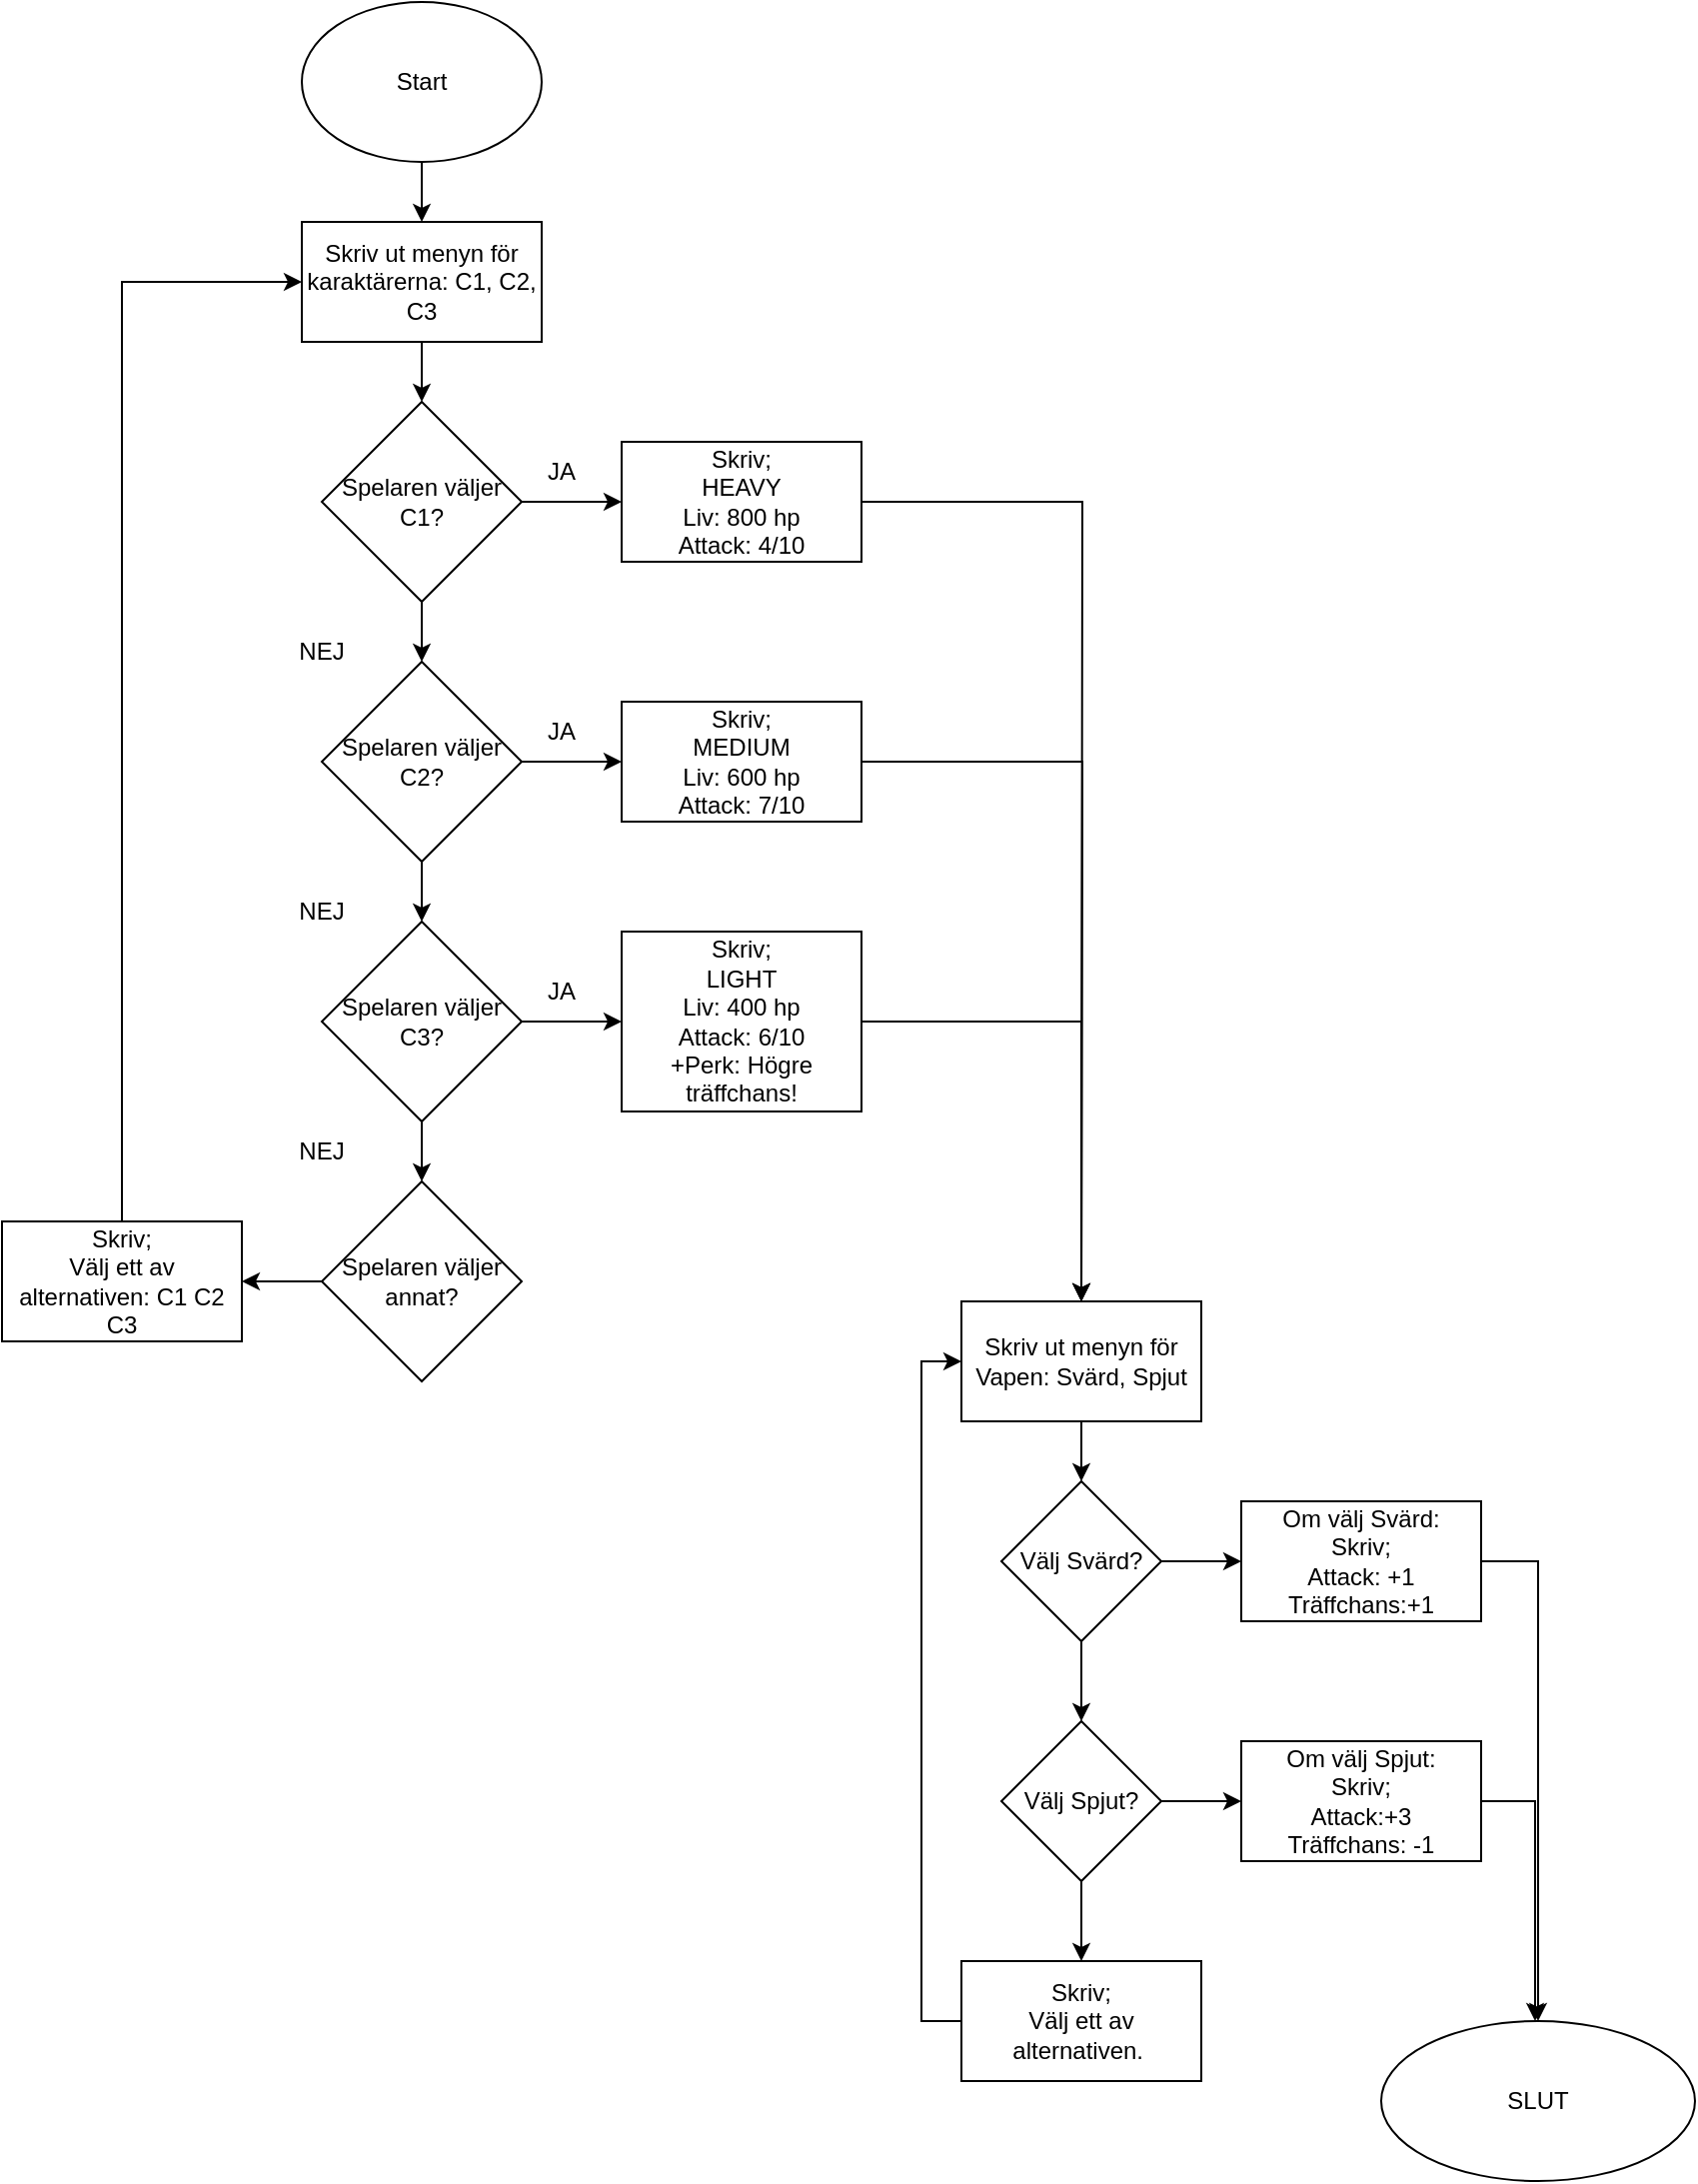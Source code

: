 <mxfile version="22.1.18" type="github">
  <diagram name="Sida-1" id="oGAXZox3ZT5cnkREF7Ml">
    <mxGraphModel dx="1017" dy="1111" grid="1" gridSize="10" guides="1" tooltips="1" connect="1" arrows="1" fold="1" page="1" pageScale="1" pageWidth="827" pageHeight="1169" math="0" shadow="0">
      <root>
        <mxCell id="0" />
        <mxCell id="1" parent="0" />
        <mxCell id="EaWj0TjMco-uiDy2oSEa-3" value="" style="edgeStyle=orthogonalEdgeStyle;rounded=0;orthogonalLoop=1;jettySize=auto;html=1;" parent="1" source="EaWj0TjMco-uiDy2oSEa-1" target="EaWj0TjMco-uiDy2oSEa-2" edge="1">
          <mxGeometry relative="1" as="geometry" />
        </mxCell>
        <mxCell id="EaWj0TjMco-uiDy2oSEa-1" value="Start" style="ellipse;whiteSpace=wrap;html=1;" parent="1" vertex="1">
          <mxGeometry x="170" y="10" width="120" height="80" as="geometry" />
        </mxCell>
        <mxCell id="EaWj0TjMco-uiDy2oSEa-5" value="" style="edgeStyle=orthogonalEdgeStyle;rounded=0;orthogonalLoop=1;jettySize=auto;html=1;" parent="1" source="EaWj0TjMco-uiDy2oSEa-2" edge="1">
          <mxGeometry relative="1" as="geometry">
            <mxPoint x="230" y="210" as="targetPoint" />
          </mxGeometry>
        </mxCell>
        <mxCell id="EaWj0TjMco-uiDy2oSEa-2" value="Skriv ut menyn för karaktärerna: C1, C2, C3" style="whiteSpace=wrap;html=1;" parent="1" vertex="1">
          <mxGeometry x="170" y="120" width="120" height="60" as="geometry" />
        </mxCell>
        <mxCell id="vY4sZDXwQnEpQ0N_S2Kt-27" style="edgeStyle=orthogonalEdgeStyle;rounded=0;orthogonalLoop=1;jettySize=auto;html=1;" edge="1" parent="1" source="EaWj0TjMco-uiDy2oSEa-6">
          <mxGeometry relative="1" as="geometry">
            <mxPoint x="560" y="660" as="targetPoint" />
          </mxGeometry>
        </mxCell>
        <mxCell id="EaWj0TjMco-uiDy2oSEa-6" value="Skriv; &lt;br&gt;HEAVY&lt;br&gt;Liv: 800 hp&lt;br&gt;Attack: 4/10" style="whiteSpace=wrap;html=1;" parent="1" vertex="1">
          <mxGeometry x="330" y="230" width="120" height="60" as="geometry" />
        </mxCell>
        <mxCell id="vY4sZDXwQnEpQ0N_S2Kt-28" style="edgeStyle=orthogonalEdgeStyle;rounded=0;orthogonalLoop=1;jettySize=auto;html=1;exitX=1;exitY=0.5;exitDx=0;exitDy=0;" edge="1" parent="1" source="EaWj0TjMco-uiDy2oSEa-9">
          <mxGeometry relative="1" as="geometry">
            <mxPoint x="560" y="660" as="targetPoint" />
          </mxGeometry>
        </mxCell>
        <mxCell id="EaWj0TjMco-uiDy2oSEa-9" value="Skriv;&lt;br&gt;MEDIUM&lt;br&gt;Liv: 600 hp&lt;br&gt;Attack: 7/10" style="whiteSpace=wrap;html=1;" parent="1" vertex="1">
          <mxGeometry x="330" y="360" width="120" height="60" as="geometry" />
        </mxCell>
        <mxCell id="vY4sZDXwQnEpQ0N_S2Kt-29" style="edgeStyle=orthogonalEdgeStyle;rounded=0;orthogonalLoop=1;jettySize=auto;html=1;exitX=1;exitY=0.5;exitDx=0;exitDy=0;entryX=0.5;entryY=0;entryDx=0;entryDy=0;" edge="1" parent="1" source="EaWj0TjMco-uiDy2oSEa-11" target="EaWj0TjMco-uiDy2oSEa-13">
          <mxGeometry relative="1" as="geometry">
            <mxPoint x="560" y="660" as="targetPoint" />
          </mxGeometry>
        </mxCell>
        <mxCell id="EaWj0TjMco-uiDy2oSEa-11" value="Skriv;&lt;br&gt;LIGHT&lt;br&gt;Liv: 400 hp&lt;br&gt;Attack: 6/10&lt;br&gt;+Perk: Högre träffchans!" style="whiteSpace=wrap;html=1;" parent="1" vertex="1">
          <mxGeometry x="330" y="475" width="120" height="90" as="geometry" />
        </mxCell>
        <mxCell id="vY4sZDXwQnEpQ0N_S2Kt-31" style="edgeStyle=orthogonalEdgeStyle;rounded=0;orthogonalLoop=1;jettySize=auto;html=1;exitX=0.5;exitY=1;exitDx=0;exitDy=0;entryX=0.5;entryY=0;entryDx=0;entryDy=0;" edge="1" parent="1" source="EaWj0TjMco-uiDy2oSEa-13" target="vY4sZDXwQnEpQ0N_S2Kt-30">
          <mxGeometry relative="1" as="geometry" />
        </mxCell>
        <mxCell id="EaWj0TjMco-uiDy2oSEa-13" value="Skriv ut menyn för Vapen: Svärd, Spjut" style="whiteSpace=wrap;html=1;" parent="1" vertex="1">
          <mxGeometry x="500" y="660" width="120" height="60" as="geometry" />
        </mxCell>
        <mxCell id="vY4sZDXwQnEpQ0N_S2Kt-41" style="edgeStyle=orthogonalEdgeStyle;rounded=0;orthogonalLoop=1;jettySize=auto;html=1;exitX=1;exitY=0.5;exitDx=0;exitDy=0;entryX=0.5;entryY=0;entryDx=0;entryDy=0;" edge="1" parent="1" source="EaWj0TjMco-uiDy2oSEa-15" target="vY4sZDXwQnEpQ0N_S2Kt-42">
          <mxGeometry relative="1" as="geometry">
            <mxPoint x="800" y="800" as="targetPoint" />
          </mxGeometry>
        </mxCell>
        <mxCell id="EaWj0TjMco-uiDy2oSEa-15" value="Om välj Svärd:&lt;br&gt;Skriv;&lt;br&gt;Attack: +1&lt;br&gt;Träffchans:+1" style="whiteSpace=wrap;html=1;" parent="1" vertex="1">
          <mxGeometry x="640" y="760" width="120" height="60" as="geometry" />
        </mxCell>
        <mxCell id="vY4sZDXwQnEpQ0N_S2Kt-43" value="" style="edgeStyle=orthogonalEdgeStyle;rounded=0;orthogonalLoop=1;jettySize=auto;html=1;" edge="1" parent="1" source="EaWj0TjMco-uiDy2oSEa-18" target="vY4sZDXwQnEpQ0N_S2Kt-42">
          <mxGeometry relative="1" as="geometry">
            <Array as="points">
              <mxPoint x="787" y="910" />
            </Array>
          </mxGeometry>
        </mxCell>
        <mxCell id="EaWj0TjMco-uiDy2oSEa-18" value="Om välj Spjut:&lt;br&gt;Skriv;&lt;br&gt;Attack:+3&lt;br&gt;Träffchans: -1" style="rounded=0;whiteSpace=wrap;html=1;" parent="1" vertex="1">
          <mxGeometry x="640" y="880" width="120" height="60" as="geometry" />
        </mxCell>
        <mxCell id="vY4sZDXwQnEpQ0N_S2Kt-8" value="" style="edgeStyle=orthogonalEdgeStyle;rounded=0;orthogonalLoop=1;jettySize=auto;html=1;" edge="1" parent="1" source="vY4sZDXwQnEpQ0N_S2Kt-6">
          <mxGeometry relative="1" as="geometry">
            <mxPoint x="330" y="260" as="targetPoint" />
          </mxGeometry>
        </mxCell>
        <mxCell id="vY4sZDXwQnEpQ0N_S2Kt-12" value="" style="edgeStyle=orthogonalEdgeStyle;rounded=0;orthogonalLoop=1;jettySize=auto;html=1;" edge="1" parent="1" source="vY4sZDXwQnEpQ0N_S2Kt-6" target="vY4sZDXwQnEpQ0N_S2Kt-11">
          <mxGeometry relative="1" as="geometry" />
        </mxCell>
        <mxCell id="vY4sZDXwQnEpQ0N_S2Kt-6" value="Spelaren väljer C1?" style="rhombus;whiteSpace=wrap;html=1;" vertex="1" parent="1">
          <mxGeometry x="180" y="210" width="100" height="100" as="geometry" />
        </mxCell>
        <mxCell id="vY4sZDXwQnEpQ0N_S2Kt-9" value="JA" style="text;html=1;strokeColor=none;fillColor=none;align=center;verticalAlign=middle;whiteSpace=wrap;rounded=0;" vertex="1" parent="1">
          <mxGeometry x="270" y="230" width="60" height="30" as="geometry" />
        </mxCell>
        <mxCell id="vY4sZDXwQnEpQ0N_S2Kt-10" value="NEJ" style="text;html=1;strokeColor=none;fillColor=none;align=center;verticalAlign=middle;whiteSpace=wrap;rounded=0;" vertex="1" parent="1">
          <mxGeometry x="150" y="320" width="60" height="30" as="geometry" />
        </mxCell>
        <mxCell id="vY4sZDXwQnEpQ0N_S2Kt-13" style="edgeStyle=orthogonalEdgeStyle;rounded=0;orthogonalLoop=1;jettySize=auto;html=1;exitX=1;exitY=0.5;exitDx=0;exitDy=0;entryX=0;entryY=0.5;entryDx=0;entryDy=0;" edge="1" parent="1" source="vY4sZDXwQnEpQ0N_S2Kt-11" target="EaWj0TjMco-uiDy2oSEa-9">
          <mxGeometry relative="1" as="geometry" />
        </mxCell>
        <mxCell id="vY4sZDXwQnEpQ0N_S2Kt-15" value="" style="edgeStyle=orthogonalEdgeStyle;rounded=0;orthogonalLoop=1;jettySize=auto;html=1;" edge="1" parent="1" source="vY4sZDXwQnEpQ0N_S2Kt-11" target="vY4sZDXwQnEpQ0N_S2Kt-14">
          <mxGeometry relative="1" as="geometry" />
        </mxCell>
        <mxCell id="vY4sZDXwQnEpQ0N_S2Kt-11" value="Spelaren väljer C2?" style="rhombus;whiteSpace=wrap;html=1;" vertex="1" parent="1">
          <mxGeometry x="180" y="340" width="100" height="100" as="geometry" />
        </mxCell>
        <mxCell id="vY4sZDXwQnEpQ0N_S2Kt-17" style="edgeStyle=orthogonalEdgeStyle;rounded=0;orthogonalLoop=1;jettySize=auto;html=1;exitX=1;exitY=0.5;exitDx=0;exitDy=0;entryX=0;entryY=0.5;entryDx=0;entryDy=0;" edge="1" parent="1" source="vY4sZDXwQnEpQ0N_S2Kt-14" target="EaWj0TjMco-uiDy2oSEa-11">
          <mxGeometry relative="1" as="geometry" />
        </mxCell>
        <mxCell id="vY4sZDXwQnEpQ0N_S2Kt-22" value="" style="edgeStyle=orthogonalEdgeStyle;rounded=0;orthogonalLoop=1;jettySize=auto;html=1;" edge="1" parent="1" source="vY4sZDXwQnEpQ0N_S2Kt-14" target="vY4sZDXwQnEpQ0N_S2Kt-21">
          <mxGeometry relative="1" as="geometry" />
        </mxCell>
        <mxCell id="vY4sZDXwQnEpQ0N_S2Kt-14" value="Spelaren väljer C3?" style="rhombus;whiteSpace=wrap;html=1;" vertex="1" parent="1">
          <mxGeometry x="180" y="470" width="100" height="100" as="geometry" />
        </mxCell>
        <mxCell id="vY4sZDXwQnEpQ0N_S2Kt-18" value="JA" style="text;html=1;strokeColor=none;fillColor=none;align=center;verticalAlign=middle;whiteSpace=wrap;rounded=0;" vertex="1" parent="1">
          <mxGeometry x="270" y="360" width="60" height="30" as="geometry" />
        </mxCell>
        <mxCell id="vY4sZDXwQnEpQ0N_S2Kt-19" value="JA" style="text;html=1;strokeColor=none;fillColor=none;align=center;verticalAlign=middle;whiteSpace=wrap;rounded=0;" vertex="1" parent="1">
          <mxGeometry x="270" y="490" width="60" height="30" as="geometry" />
        </mxCell>
        <mxCell id="vY4sZDXwQnEpQ0N_S2Kt-20" value="NEJ" style="text;html=1;strokeColor=none;fillColor=none;align=center;verticalAlign=middle;whiteSpace=wrap;rounded=0;" vertex="1" parent="1">
          <mxGeometry x="150" y="450" width="60" height="30" as="geometry" />
        </mxCell>
        <mxCell id="vY4sZDXwQnEpQ0N_S2Kt-25" value="" style="edgeStyle=orthogonalEdgeStyle;rounded=0;orthogonalLoop=1;jettySize=auto;html=1;" edge="1" parent="1" source="vY4sZDXwQnEpQ0N_S2Kt-21" target="vY4sZDXwQnEpQ0N_S2Kt-24">
          <mxGeometry relative="1" as="geometry" />
        </mxCell>
        <mxCell id="vY4sZDXwQnEpQ0N_S2Kt-21" value="Spelaren väljer annat?" style="rhombus;whiteSpace=wrap;html=1;" vertex="1" parent="1">
          <mxGeometry x="180" y="600" width="100" height="100" as="geometry" />
        </mxCell>
        <mxCell id="vY4sZDXwQnEpQ0N_S2Kt-23" value="NEJ" style="text;html=1;strokeColor=none;fillColor=none;align=center;verticalAlign=middle;whiteSpace=wrap;rounded=0;" vertex="1" parent="1">
          <mxGeometry x="150" y="570" width="60" height="30" as="geometry" />
        </mxCell>
        <mxCell id="vY4sZDXwQnEpQ0N_S2Kt-26" style="edgeStyle=orthogonalEdgeStyle;rounded=0;orthogonalLoop=1;jettySize=auto;html=1;exitX=0.5;exitY=0;exitDx=0;exitDy=0;entryX=0;entryY=0.5;entryDx=0;entryDy=0;" edge="1" parent="1" source="vY4sZDXwQnEpQ0N_S2Kt-24" target="EaWj0TjMco-uiDy2oSEa-2">
          <mxGeometry relative="1" as="geometry">
            <mxPoint x="110" y="200" as="targetPoint" />
          </mxGeometry>
        </mxCell>
        <mxCell id="vY4sZDXwQnEpQ0N_S2Kt-24" value="Skriv;&lt;br&gt;Välj ett av alternativen: C1 C2 C3" style="whiteSpace=wrap;html=1;" vertex="1" parent="1">
          <mxGeometry x="20" y="620" width="120" height="60" as="geometry" />
        </mxCell>
        <mxCell id="vY4sZDXwQnEpQ0N_S2Kt-33" value="" style="edgeStyle=orthogonalEdgeStyle;rounded=0;orthogonalLoop=1;jettySize=auto;html=1;" edge="1" parent="1" source="vY4sZDXwQnEpQ0N_S2Kt-30" target="vY4sZDXwQnEpQ0N_S2Kt-32">
          <mxGeometry relative="1" as="geometry" />
        </mxCell>
        <mxCell id="vY4sZDXwQnEpQ0N_S2Kt-34" style="edgeStyle=orthogonalEdgeStyle;rounded=0;orthogonalLoop=1;jettySize=auto;html=1;exitX=1;exitY=0.5;exitDx=0;exitDy=0;entryX=0;entryY=0.5;entryDx=0;entryDy=0;" edge="1" parent="1" source="vY4sZDXwQnEpQ0N_S2Kt-30" target="EaWj0TjMco-uiDy2oSEa-15">
          <mxGeometry relative="1" as="geometry" />
        </mxCell>
        <mxCell id="vY4sZDXwQnEpQ0N_S2Kt-30" value="Välj Svärd?" style="rhombus;whiteSpace=wrap;html=1;" vertex="1" parent="1">
          <mxGeometry x="520" y="750" width="80" height="80" as="geometry" />
        </mxCell>
        <mxCell id="vY4sZDXwQnEpQ0N_S2Kt-35" style="edgeStyle=orthogonalEdgeStyle;rounded=0;orthogonalLoop=1;jettySize=auto;html=1;exitX=1;exitY=0.5;exitDx=0;exitDy=0;" edge="1" parent="1" source="vY4sZDXwQnEpQ0N_S2Kt-32" target="EaWj0TjMco-uiDy2oSEa-18">
          <mxGeometry relative="1" as="geometry" />
        </mxCell>
        <mxCell id="vY4sZDXwQnEpQ0N_S2Kt-37" value="" style="edgeStyle=orthogonalEdgeStyle;rounded=0;orthogonalLoop=1;jettySize=auto;html=1;" edge="1" parent="1" source="vY4sZDXwQnEpQ0N_S2Kt-32">
          <mxGeometry relative="1" as="geometry">
            <mxPoint x="560" y="990" as="targetPoint" />
          </mxGeometry>
        </mxCell>
        <mxCell id="vY4sZDXwQnEpQ0N_S2Kt-32" value="Välj Spjut?" style="rhombus;whiteSpace=wrap;html=1;" vertex="1" parent="1">
          <mxGeometry x="520" y="870" width="80" height="80" as="geometry" />
        </mxCell>
        <mxCell id="vY4sZDXwQnEpQ0N_S2Kt-40" style="edgeStyle=orthogonalEdgeStyle;rounded=0;orthogonalLoop=1;jettySize=auto;html=1;exitX=0;exitY=0.5;exitDx=0;exitDy=0;entryX=0;entryY=0.5;entryDx=0;entryDy=0;" edge="1" parent="1" source="vY4sZDXwQnEpQ0N_S2Kt-38" target="EaWj0TjMco-uiDy2oSEa-13">
          <mxGeometry relative="1" as="geometry">
            <Array as="points">
              <mxPoint x="480" y="1020" />
              <mxPoint x="480" y="690" />
            </Array>
          </mxGeometry>
        </mxCell>
        <mxCell id="vY4sZDXwQnEpQ0N_S2Kt-38" value="Skriv;&lt;br&gt;Välj ett av alternativen.&amp;nbsp;" style="whiteSpace=wrap;html=1;" vertex="1" parent="1">
          <mxGeometry x="500" y="990" width="120" height="60" as="geometry" />
        </mxCell>
        <mxCell id="vY4sZDXwQnEpQ0N_S2Kt-42" value="SLUT" style="ellipse;whiteSpace=wrap;html=1;rounded=0;" vertex="1" parent="1">
          <mxGeometry x="710" y="1020" width="157" height="80" as="geometry" />
        </mxCell>
      </root>
    </mxGraphModel>
  </diagram>
</mxfile>
